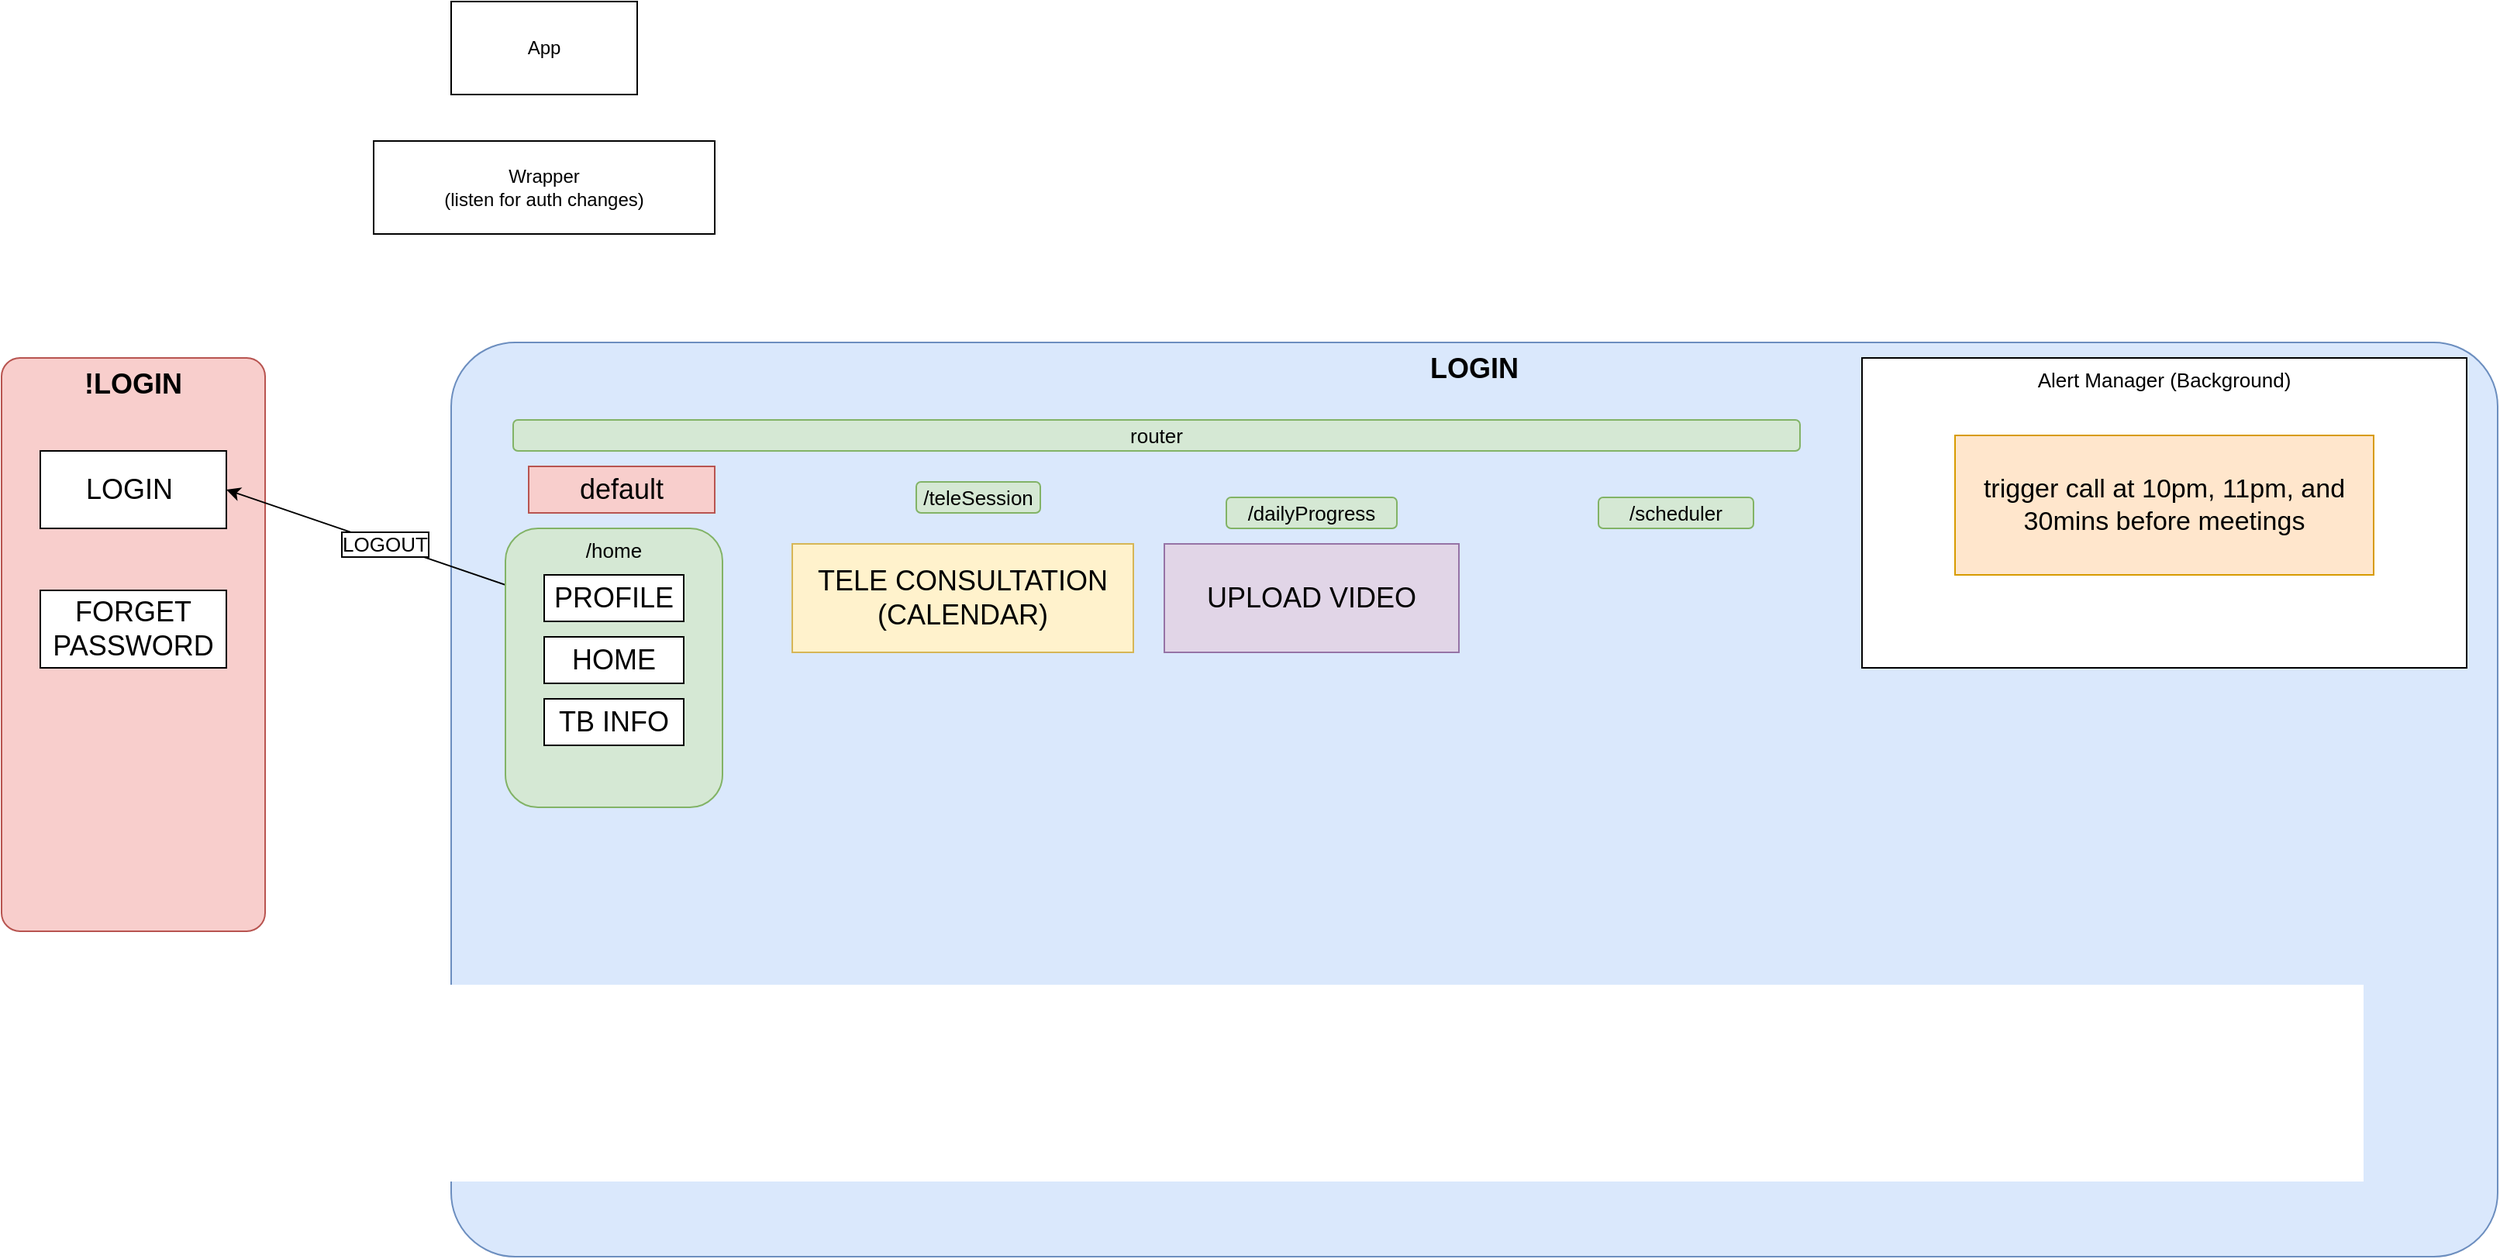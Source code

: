 <mxfile version="15.0.2" type="device"><diagram id="FSBifTixrk-urMWwM3OX" name="Page-1"><mxGraphModel dx="1673" dy="925" grid="1" gridSize="10" guides="1" tooltips="1" connect="1" arrows="1" fold="1" page="1" pageScale="1" pageWidth="850" pageHeight="1100" math="0" shadow="0"><root><mxCell id="0"/><mxCell id="1" parent="0"/><mxCell id="JcmvsMOac_xtpNo_wBIv-5" value="LOGIN" style="rounded=1;whiteSpace=wrap;html=1;arcSize=7;fillColor=#dae8fc;strokeColor=#6c8ebf;horizontal=1;verticalAlign=top;fontStyle=1;fontSize=18;" vertex="1" parent="1"><mxGeometry x="320" y="260" width="1320" height="590" as="geometry"/></mxCell><mxCell id="JcmvsMOac_xtpNo_wBIv-1" value="App" style="rounded=0;whiteSpace=wrap;html=1;" vertex="1" parent="1"><mxGeometry x="320" y="40" width="120" height="60" as="geometry"/></mxCell><mxCell id="JcmvsMOac_xtpNo_wBIv-2" value="Wrapper&lt;br&gt;(listen for auth changes)" style="rounded=0;whiteSpace=wrap;html=1;" vertex="1" parent="1"><mxGeometry x="270" y="130" width="220" height="60" as="geometry"/></mxCell><mxCell id="JcmvsMOac_xtpNo_wBIv-4" value="!LOGIN" style="rounded=1;whiteSpace=wrap;html=1;arcSize=7;fillColor=#f8cecc;strokeColor=#b85450;align=center;horizontal=1;verticalAlign=top;fontStyle=1;fontSize=18;" vertex="1" parent="1"><mxGeometry x="30" y="270" width="170" height="370" as="geometry"/></mxCell><mxCell id="JcmvsMOac_xtpNo_wBIv-6" value="LOGIN&amp;nbsp;" style="rounded=0;whiteSpace=wrap;html=1;fontSize=18;verticalAlign=middle;" vertex="1" parent="1"><mxGeometry x="55" y="330" width="120" height="50" as="geometry"/></mxCell><mxCell id="JcmvsMOac_xtpNo_wBIv-7" value="default" style="rounded=0;whiteSpace=wrap;html=1;fontSize=18;verticalAlign=middle;fillColor=#f8cecc;strokeColor=#b85450;" vertex="1" parent="1"><mxGeometry x="370" y="340" width="120" height="30" as="geometry"/></mxCell><mxCell id="JcmvsMOac_xtpNo_wBIv-11" value="LOGOUT" style="endArrow=classic;html=1;fontSize=13;exitX=0;exitY=0.5;exitDx=0;exitDy=0;entryX=1;entryY=0.5;entryDx=0;entryDy=0;labelBorderColor=#000000;" edge="1" parent="1" source="JcmvsMOac_xtpNo_wBIv-8" target="JcmvsMOac_xtpNo_wBIv-6"><mxGeometry width="50" height="50" relative="1" as="geometry"><mxPoint x="530" y="390" as="sourcePoint"/><mxPoint x="580" y="340" as="targetPoint"/></mxGeometry></mxCell><mxCell id="JcmvsMOac_xtpNo_wBIv-12" value="TELE CONSULTATION&lt;br&gt;(CALENDAR)" style="rounded=0;whiteSpace=wrap;html=1;fontSize=18;verticalAlign=middle;fillColor=#fff2cc;strokeColor=#d6b656;" vertex="1" parent="1"><mxGeometry x="540" y="390" width="220" height="70" as="geometry"/></mxCell><mxCell id="JcmvsMOac_xtpNo_wBIv-13" value="UPLOAD VIDEO" style="rounded=0;whiteSpace=wrap;html=1;fontSize=18;verticalAlign=middle;fillColor=#e1d5e7;strokeColor=#9673a6;" vertex="1" parent="1"><mxGeometry x="780" y="390" width="190" height="70" as="geometry"/></mxCell><mxCell id="JcmvsMOac_xtpNo_wBIv-14" value="FORGET PASSWORD" style="rounded=0;whiteSpace=wrap;html=1;fontSize=18;verticalAlign=middle;" vertex="1" parent="1"><mxGeometry x="55" y="420" width="120" height="50" as="geometry"/></mxCell><mxCell id="JcmvsMOac_xtpNo_wBIv-15" value="router" style="rounded=1;whiteSpace=wrap;html=1;fontSize=13;verticalAlign=middle;fillColor=#d5e8d4;strokeColor=#82b366;" vertex="1" parent="1"><mxGeometry x="360" y="310" width="830" height="20" as="geometry"/></mxCell><mxCell id="JcmvsMOac_xtpNo_wBIv-17" value="/teleSession" style="rounded=1;whiteSpace=wrap;html=1;fontSize=13;verticalAlign=middle;fillColor=#d5e8d4;strokeColor=#82b366;" vertex="1" parent="1"><mxGeometry x="620" y="350" width="80" height="20" as="geometry"/></mxCell><mxCell id="JcmvsMOac_xtpNo_wBIv-18" value="/dailyProgress" style="rounded=1;whiteSpace=wrap;html=1;fontSize=13;verticalAlign=middle;fillColor=#d5e8d4;strokeColor=#82b366;" vertex="1" parent="1"><mxGeometry x="820" y="360" width="110" height="20" as="geometry"/></mxCell><mxCell id="JcmvsMOac_xtpNo_wBIv-19" value="/scheduler" style="rounded=1;whiteSpace=wrap;html=1;fontSize=13;verticalAlign=middle;fillColor=#d5e8d4;strokeColor=#82b366;" vertex="1" parent="1"><mxGeometry x="1060" y="360" width="100" height="20" as="geometry"/></mxCell><mxCell id="JcmvsMOac_xtpNo_wBIv-24" style="edgeStyle=orthogonalEdgeStyle;rounded=0;orthogonalLoop=1;jettySize=auto;html=1;exitX=0.5;exitY=1;exitDx=0;exitDy=0;fontSize=13;" edge="1" parent="1" source="JcmvsMOac_xtpNo_wBIv-18" target="JcmvsMOac_xtpNo_wBIv-18"><mxGeometry relative="1" as="geometry"/></mxCell><mxCell id="JcmvsMOac_xtpNo_wBIv-26" value="" style="group" vertex="1" connectable="0" parent="1"><mxGeometry x="355" y="380" width="140" height="180" as="geometry"/></mxCell><mxCell id="JcmvsMOac_xtpNo_wBIv-16" value="/home" style="rounded=1;whiteSpace=wrap;html=1;fontSize=13;verticalAlign=top;fillColor=#d5e8d4;strokeColor=#82b366;" vertex="1" parent="JcmvsMOac_xtpNo_wBIv-26"><mxGeometry width="140" height="180" as="geometry"/></mxCell><mxCell id="JcmvsMOac_xtpNo_wBIv-8" value="PROFILE" style="rounded=0;whiteSpace=wrap;html=1;fontSize=18;verticalAlign=middle;" vertex="1" parent="JcmvsMOac_xtpNo_wBIv-26"><mxGeometry x="25" y="30" width="90" height="30" as="geometry"/></mxCell><mxCell id="JcmvsMOac_xtpNo_wBIv-22" value="HOME" style="rounded=0;whiteSpace=wrap;html=1;fontSize=18;verticalAlign=middle;" vertex="1" parent="JcmvsMOac_xtpNo_wBIv-26"><mxGeometry x="25" y="70" width="90" height="30" as="geometry"/></mxCell><mxCell id="JcmvsMOac_xtpNo_wBIv-23" value="TB INFO" style="rounded=0;whiteSpace=wrap;html=1;fontSize=18;verticalAlign=middle;" vertex="1" parent="JcmvsMOac_xtpNo_wBIv-26"><mxGeometry x="25" y="110" width="90" height="30" as="geometry"/></mxCell><mxCell id="JcmvsMOac_xtpNo_wBIv-28" value="Alert Manager (Background)&lt;br&gt;&lt;br&gt;" style="rounded=0;whiteSpace=wrap;html=1;fontSize=13;verticalAlign=top;" vertex="1" parent="1"><mxGeometry x="1230" y="270" width="390" height="200" as="geometry"/></mxCell><mxCell id="JcmvsMOac_xtpNo_wBIv-29" value="trigger call at 10pm, 11pm, and 30mins before meetings" style="rounded=0;whiteSpace=wrap;html=1;fontSize=17;verticalAlign=middle;fillColor=#ffe6cc;strokeColor=#d79b00;" vertex="1" parent="1"><mxGeometry x="1290" y="320" width="270" height="90" as="geometry"/></mxCell></root></mxGraphModel></diagram></mxfile>